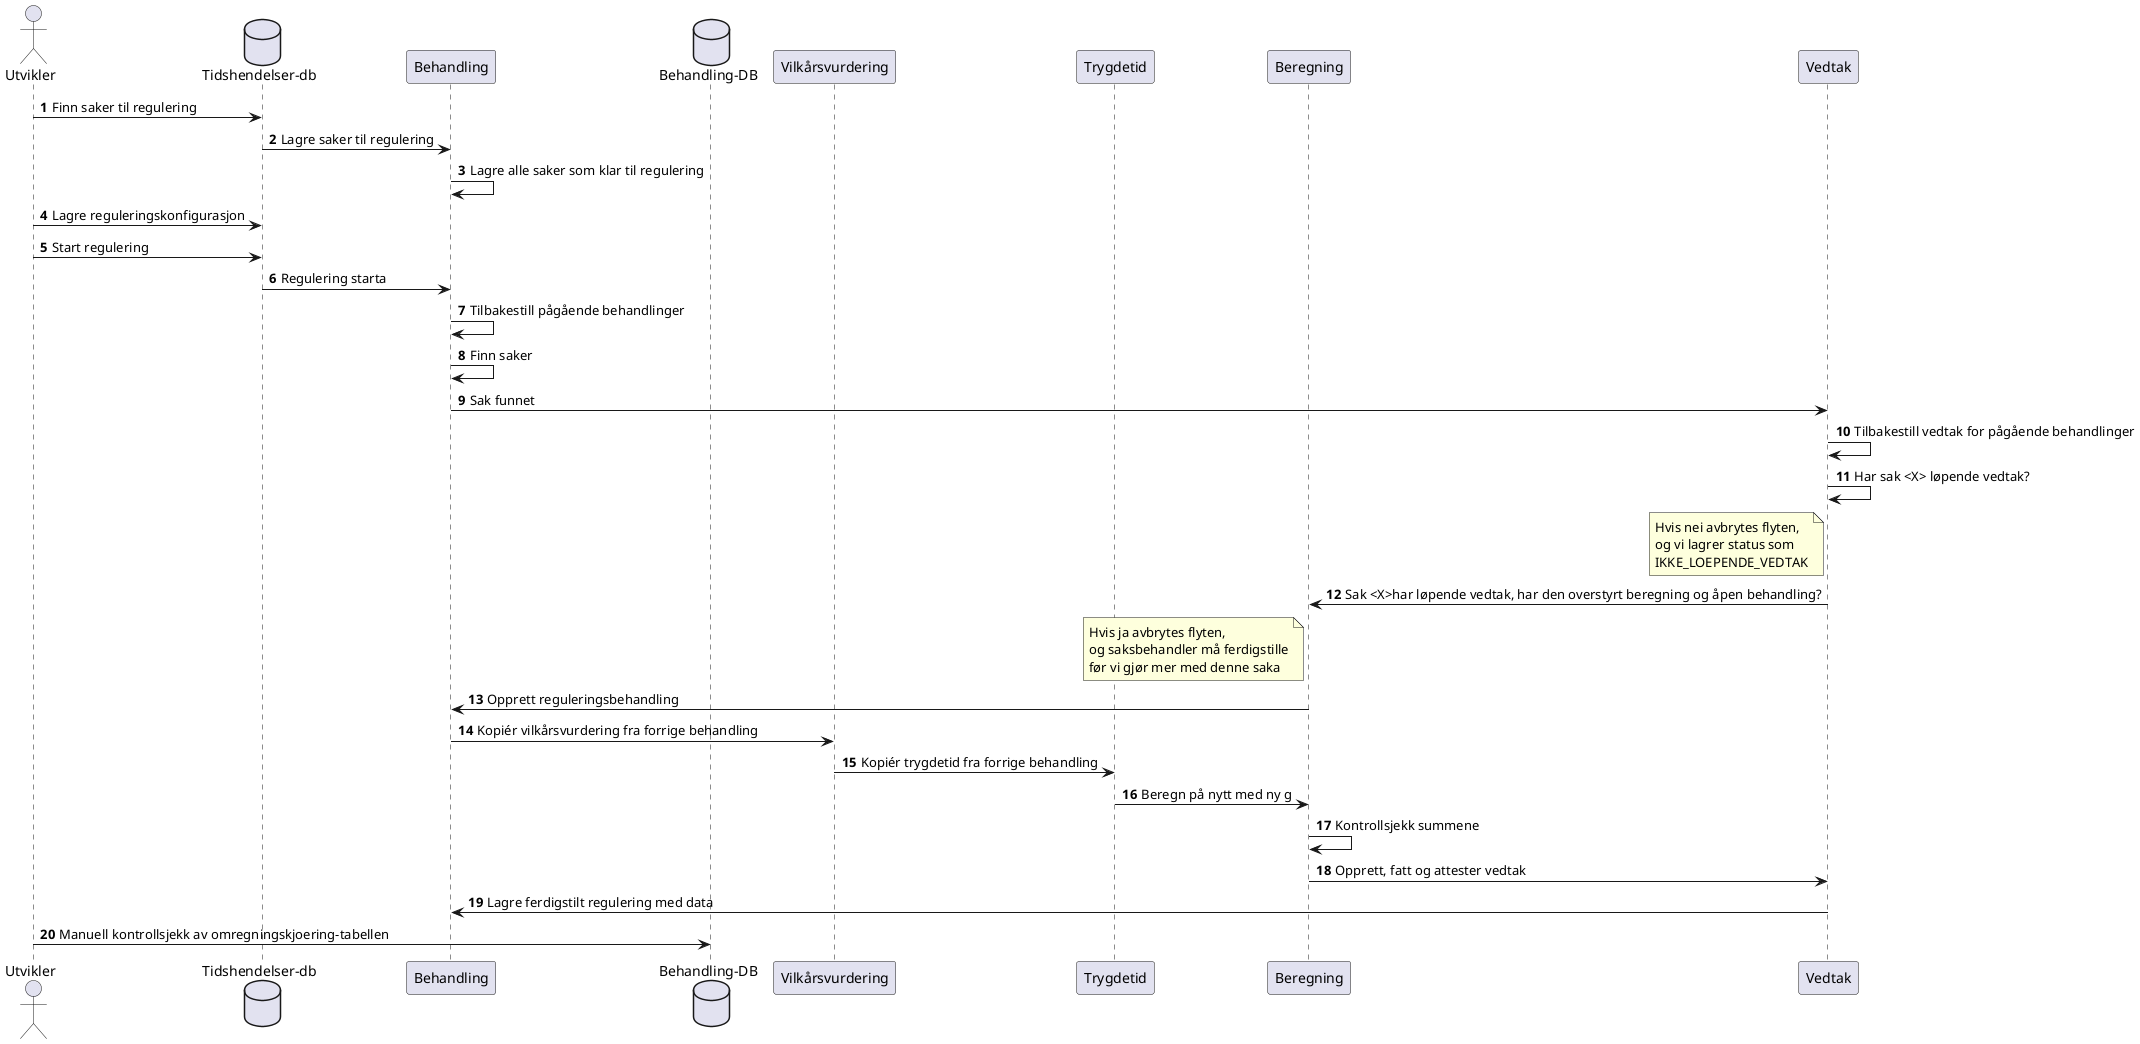 @startuml
'https://plantuml.com/sequence-diagram

autonumber

actor Utvikler
database "Tidshendelser-db" as Tidshendelser
participant Behandling
database "Behandling-DB" as behandlingdb
participant Vilkårsvurdering
participant Trygdetid
participant Beregning
participant Vedtak

Utvikler -> Tidshendelser: Finn saker til regulering
Tidshendelser -> Behandling: Lagre saker til regulering
Behandling -> Behandling: Lagre alle saker som klar til regulering

Utvikler -> Tidshendelser: Lagre reguleringskonfigurasjon
Utvikler -> Tidshendelser: Start regulering
Tidshendelser -> Behandling: Regulering starta
Behandling -> Behandling: Tilbakestill pågående behandlinger
Behandling -> Behandling: Finn saker
Behandling -> Vedtak: Sak funnet
Vedtak -> Vedtak: Tilbakestill vedtak for pågående behandlinger
Vedtak -> Vedtak: Har sak <X> løpende vedtak?
note left of Vedtak
Hvis nei avbrytes flyten,
og vi lagrer status som
IKKE_LOEPENDE_VEDTAK
end note
Vedtak -> Beregning: Sak <X>har løpende vedtak, har den overstyrt beregning og åpen behandling?
note left of Beregning
Hvis ja avbrytes flyten,
og saksbehandler må ferdigstille
før vi gjør mer med denne saka
end note
Beregning -> Behandling: Opprett reguleringsbehandling
Behandling -> Vilkårsvurdering: Kopiér vilkårsvurdering fra forrige behandling
Vilkårsvurdering -> Trygdetid: Kopiér trygdetid fra forrige behandling
Trygdetid -> Beregning: Beregn på nytt med ny g
Beregning -> Beregning: Kontrollsjekk summene
Beregning -> Vedtak: Opprett, fatt og attester vedtak
Vedtak -> Behandling: Lagre ferdigstilt regulering med data
Utvikler -> behandlingdb: Manuell kontrollsjekk av omregningskjoering-tabellen

@enduml